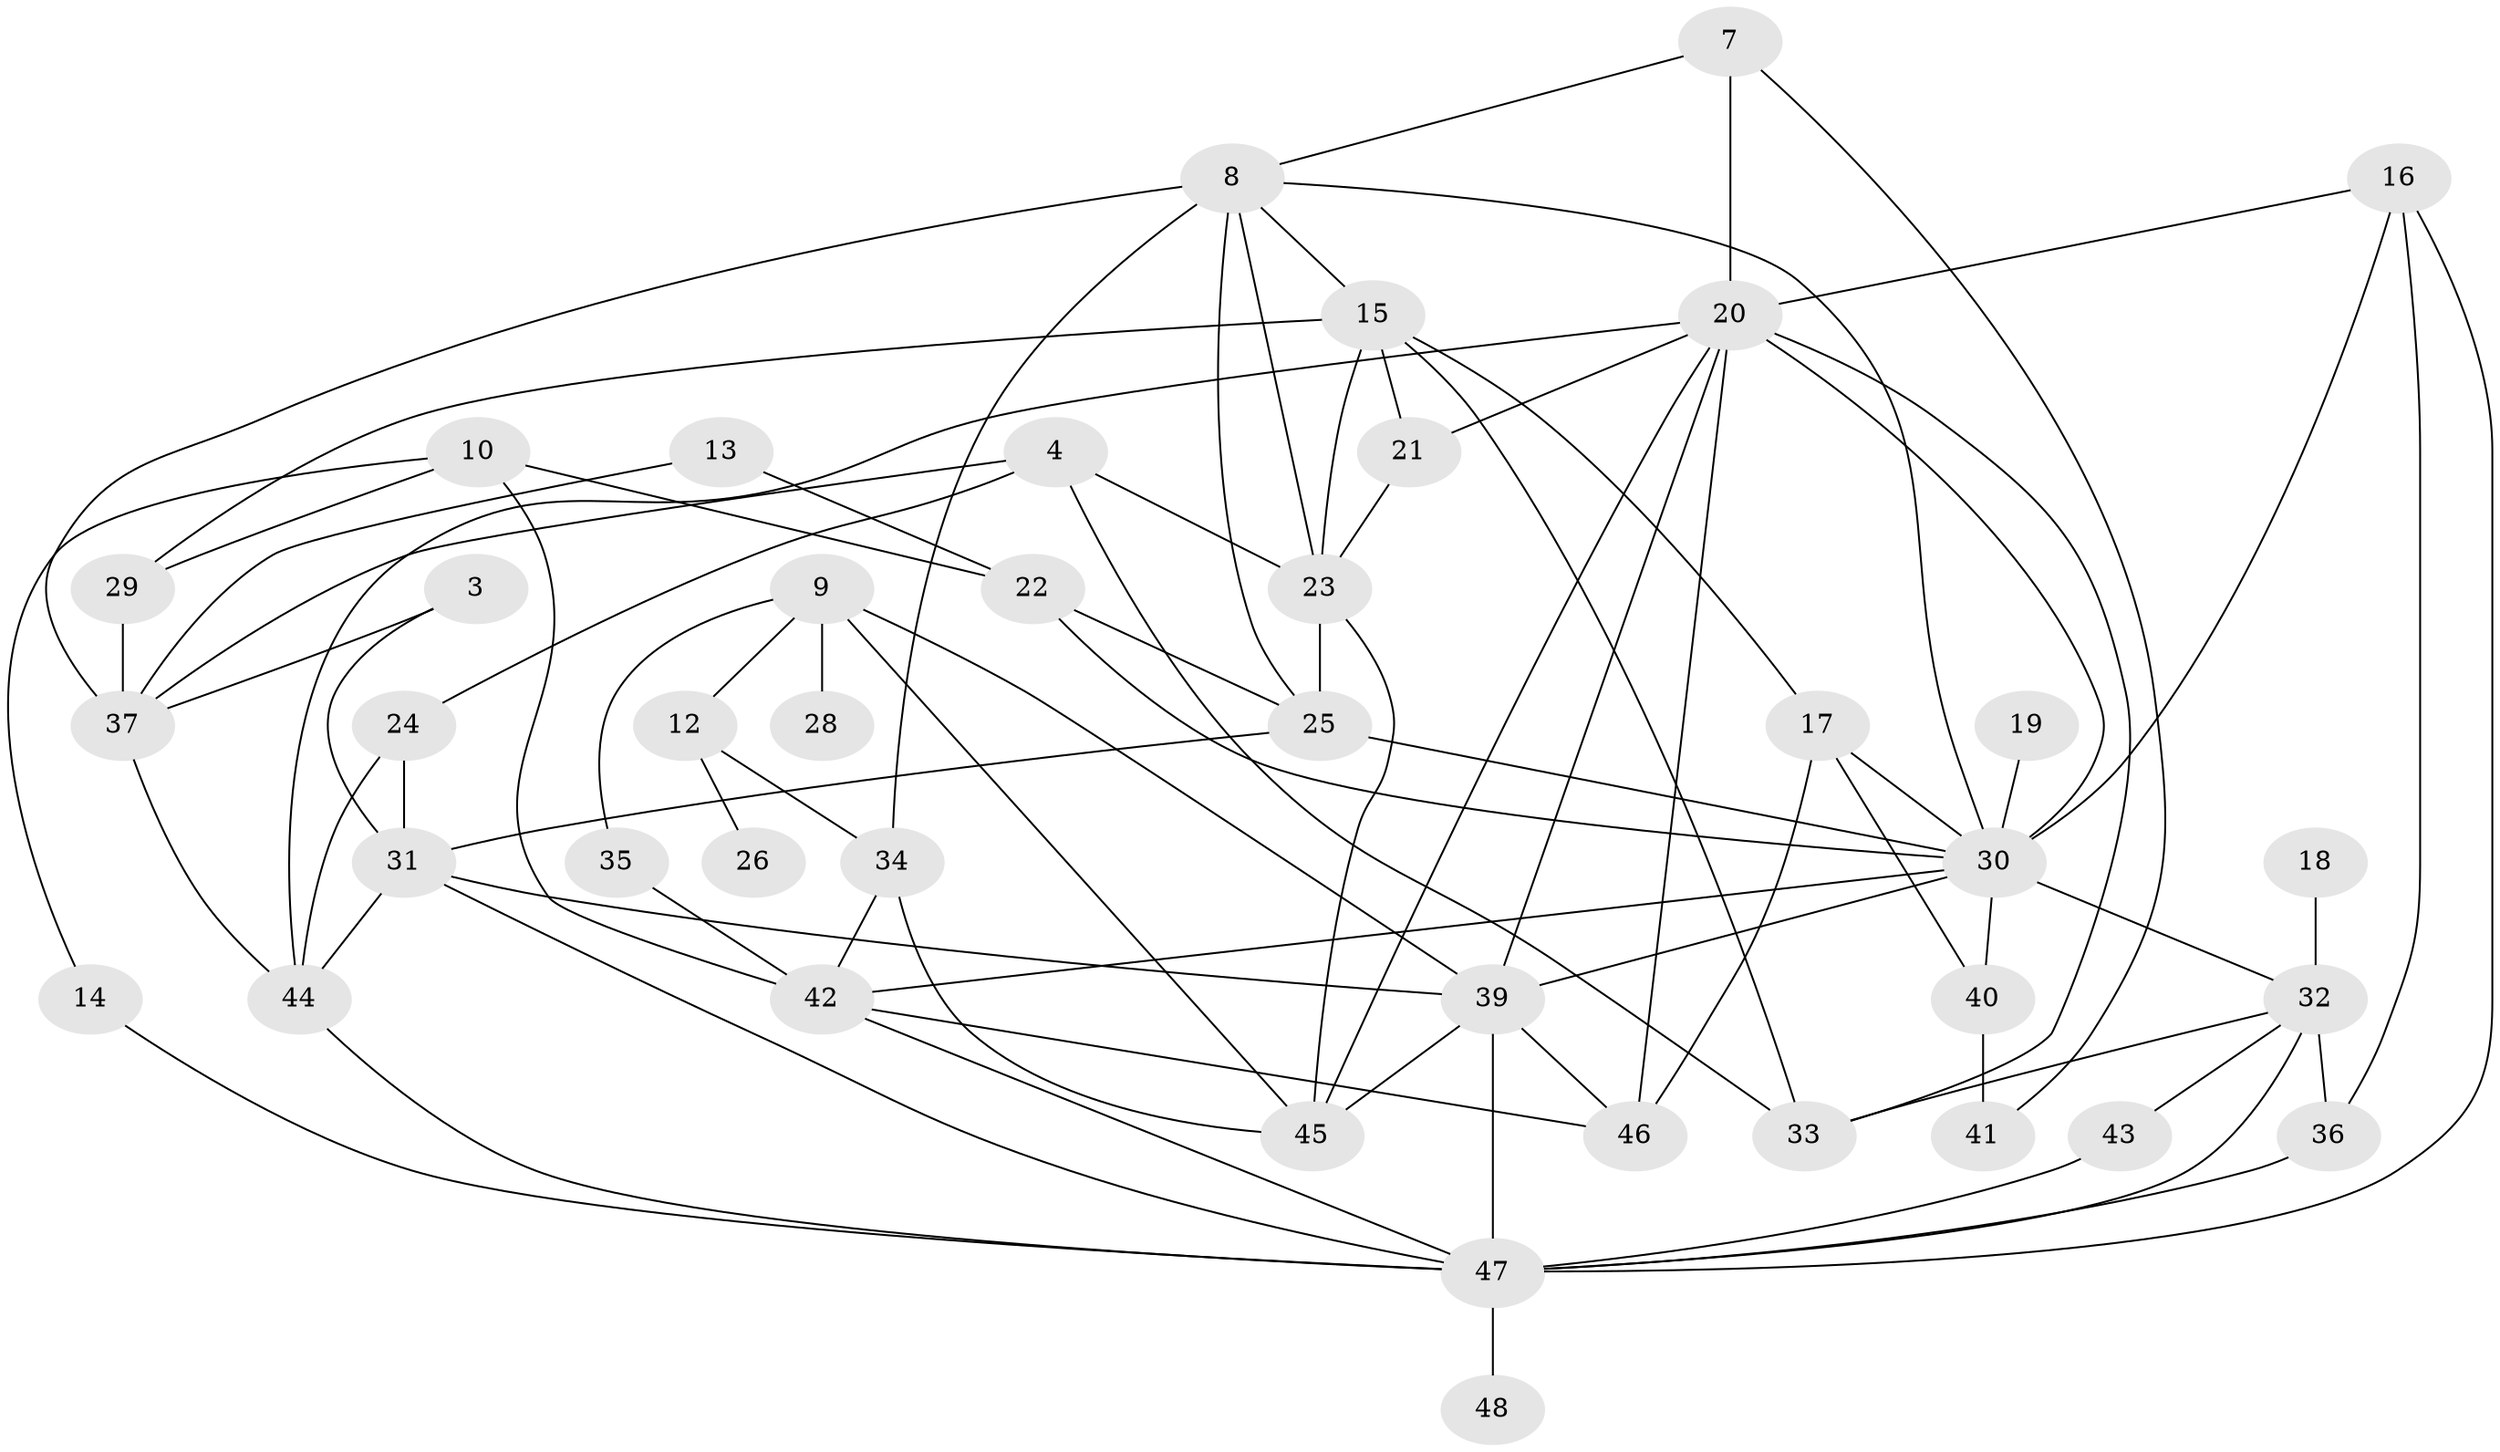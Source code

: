 // original degree distribution, {5: 0.125, 2: 0.2604166666666667, 3: 0.14583333333333334, 4: 0.17708333333333334, 0: 0.0625, 1: 0.16666666666666666, 7: 0.010416666666666666, 9: 0.010416666666666666, 6: 0.03125, 8: 0.010416666666666666}
// Generated by graph-tools (version 1.1) at 2025/00/03/09/25 03:00:53]
// undirected, 41 vertices, 85 edges
graph export_dot {
graph [start="1"]
  node [color=gray90,style=filled];
  3;
  4;
  7;
  8;
  9;
  10;
  12;
  13;
  14;
  15;
  16;
  17;
  18;
  19;
  20;
  21;
  22;
  23;
  24;
  25;
  26;
  28;
  29;
  30;
  31;
  32;
  33;
  34;
  35;
  36;
  37;
  39;
  40;
  41;
  42;
  43;
  44;
  45;
  46;
  47;
  48;
  3 -- 31 [weight=1.0];
  3 -- 37 [weight=1.0];
  4 -- 23 [weight=1.0];
  4 -- 24 [weight=1.0];
  4 -- 33 [weight=1.0];
  4 -- 37 [weight=1.0];
  7 -- 8 [weight=1.0];
  7 -- 20 [weight=1.0];
  7 -- 41 [weight=1.0];
  8 -- 15 [weight=1.0];
  8 -- 23 [weight=1.0];
  8 -- 25 [weight=1.0];
  8 -- 30 [weight=1.0];
  8 -- 34 [weight=1.0];
  8 -- 37 [weight=1.0];
  9 -- 12 [weight=1.0];
  9 -- 28 [weight=1.0];
  9 -- 35 [weight=1.0];
  9 -- 39 [weight=1.0];
  9 -- 45 [weight=1.0];
  10 -- 14 [weight=1.0];
  10 -- 22 [weight=1.0];
  10 -- 29 [weight=1.0];
  10 -- 42 [weight=1.0];
  12 -- 26 [weight=1.0];
  12 -- 34 [weight=1.0];
  13 -- 22 [weight=1.0];
  13 -- 37 [weight=1.0];
  14 -- 47 [weight=1.0];
  15 -- 17 [weight=1.0];
  15 -- 21 [weight=1.0];
  15 -- 23 [weight=1.0];
  15 -- 29 [weight=1.0];
  15 -- 33 [weight=1.0];
  16 -- 20 [weight=1.0];
  16 -- 30 [weight=1.0];
  16 -- 36 [weight=1.0];
  16 -- 47 [weight=1.0];
  17 -- 30 [weight=1.0];
  17 -- 40 [weight=1.0];
  17 -- 46 [weight=1.0];
  18 -- 32 [weight=1.0];
  19 -- 30 [weight=1.0];
  20 -- 21 [weight=1.0];
  20 -- 30 [weight=1.0];
  20 -- 33 [weight=1.0];
  20 -- 39 [weight=1.0];
  20 -- 44 [weight=1.0];
  20 -- 45 [weight=2.0];
  20 -- 46 [weight=1.0];
  21 -- 23 [weight=1.0];
  22 -- 25 [weight=1.0];
  22 -- 30 [weight=1.0];
  23 -- 25 [weight=1.0];
  23 -- 45 [weight=2.0];
  24 -- 31 [weight=1.0];
  24 -- 44 [weight=1.0];
  25 -- 30 [weight=1.0];
  25 -- 31 [weight=1.0];
  29 -- 37 [weight=1.0];
  30 -- 32 [weight=1.0];
  30 -- 39 [weight=1.0];
  30 -- 40 [weight=1.0];
  30 -- 42 [weight=1.0];
  31 -- 39 [weight=1.0];
  31 -- 44 [weight=1.0];
  31 -- 47 [weight=1.0];
  32 -- 33 [weight=1.0];
  32 -- 36 [weight=1.0];
  32 -- 43 [weight=1.0];
  32 -- 47 [weight=1.0];
  34 -- 42 [weight=1.0];
  34 -- 45 [weight=1.0];
  35 -- 42 [weight=2.0];
  36 -- 47 [weight=1.0];
  37 -- 44 [weight=1.0];
  39 -- 45 [weight=1.0];
  39 -- 46 [weight=1.0];
  39 -- 47 [weight=4.0];
  40 -- 41 [weight=1.0];
  42 -- 46 [weight=1.0];
  42 -- 47 [weight=1.0];
  43 -- 47 [weight=1.0];
  44 -- 47 [weight=1.0];
  47 -- 48 [weight=1.0];
}
